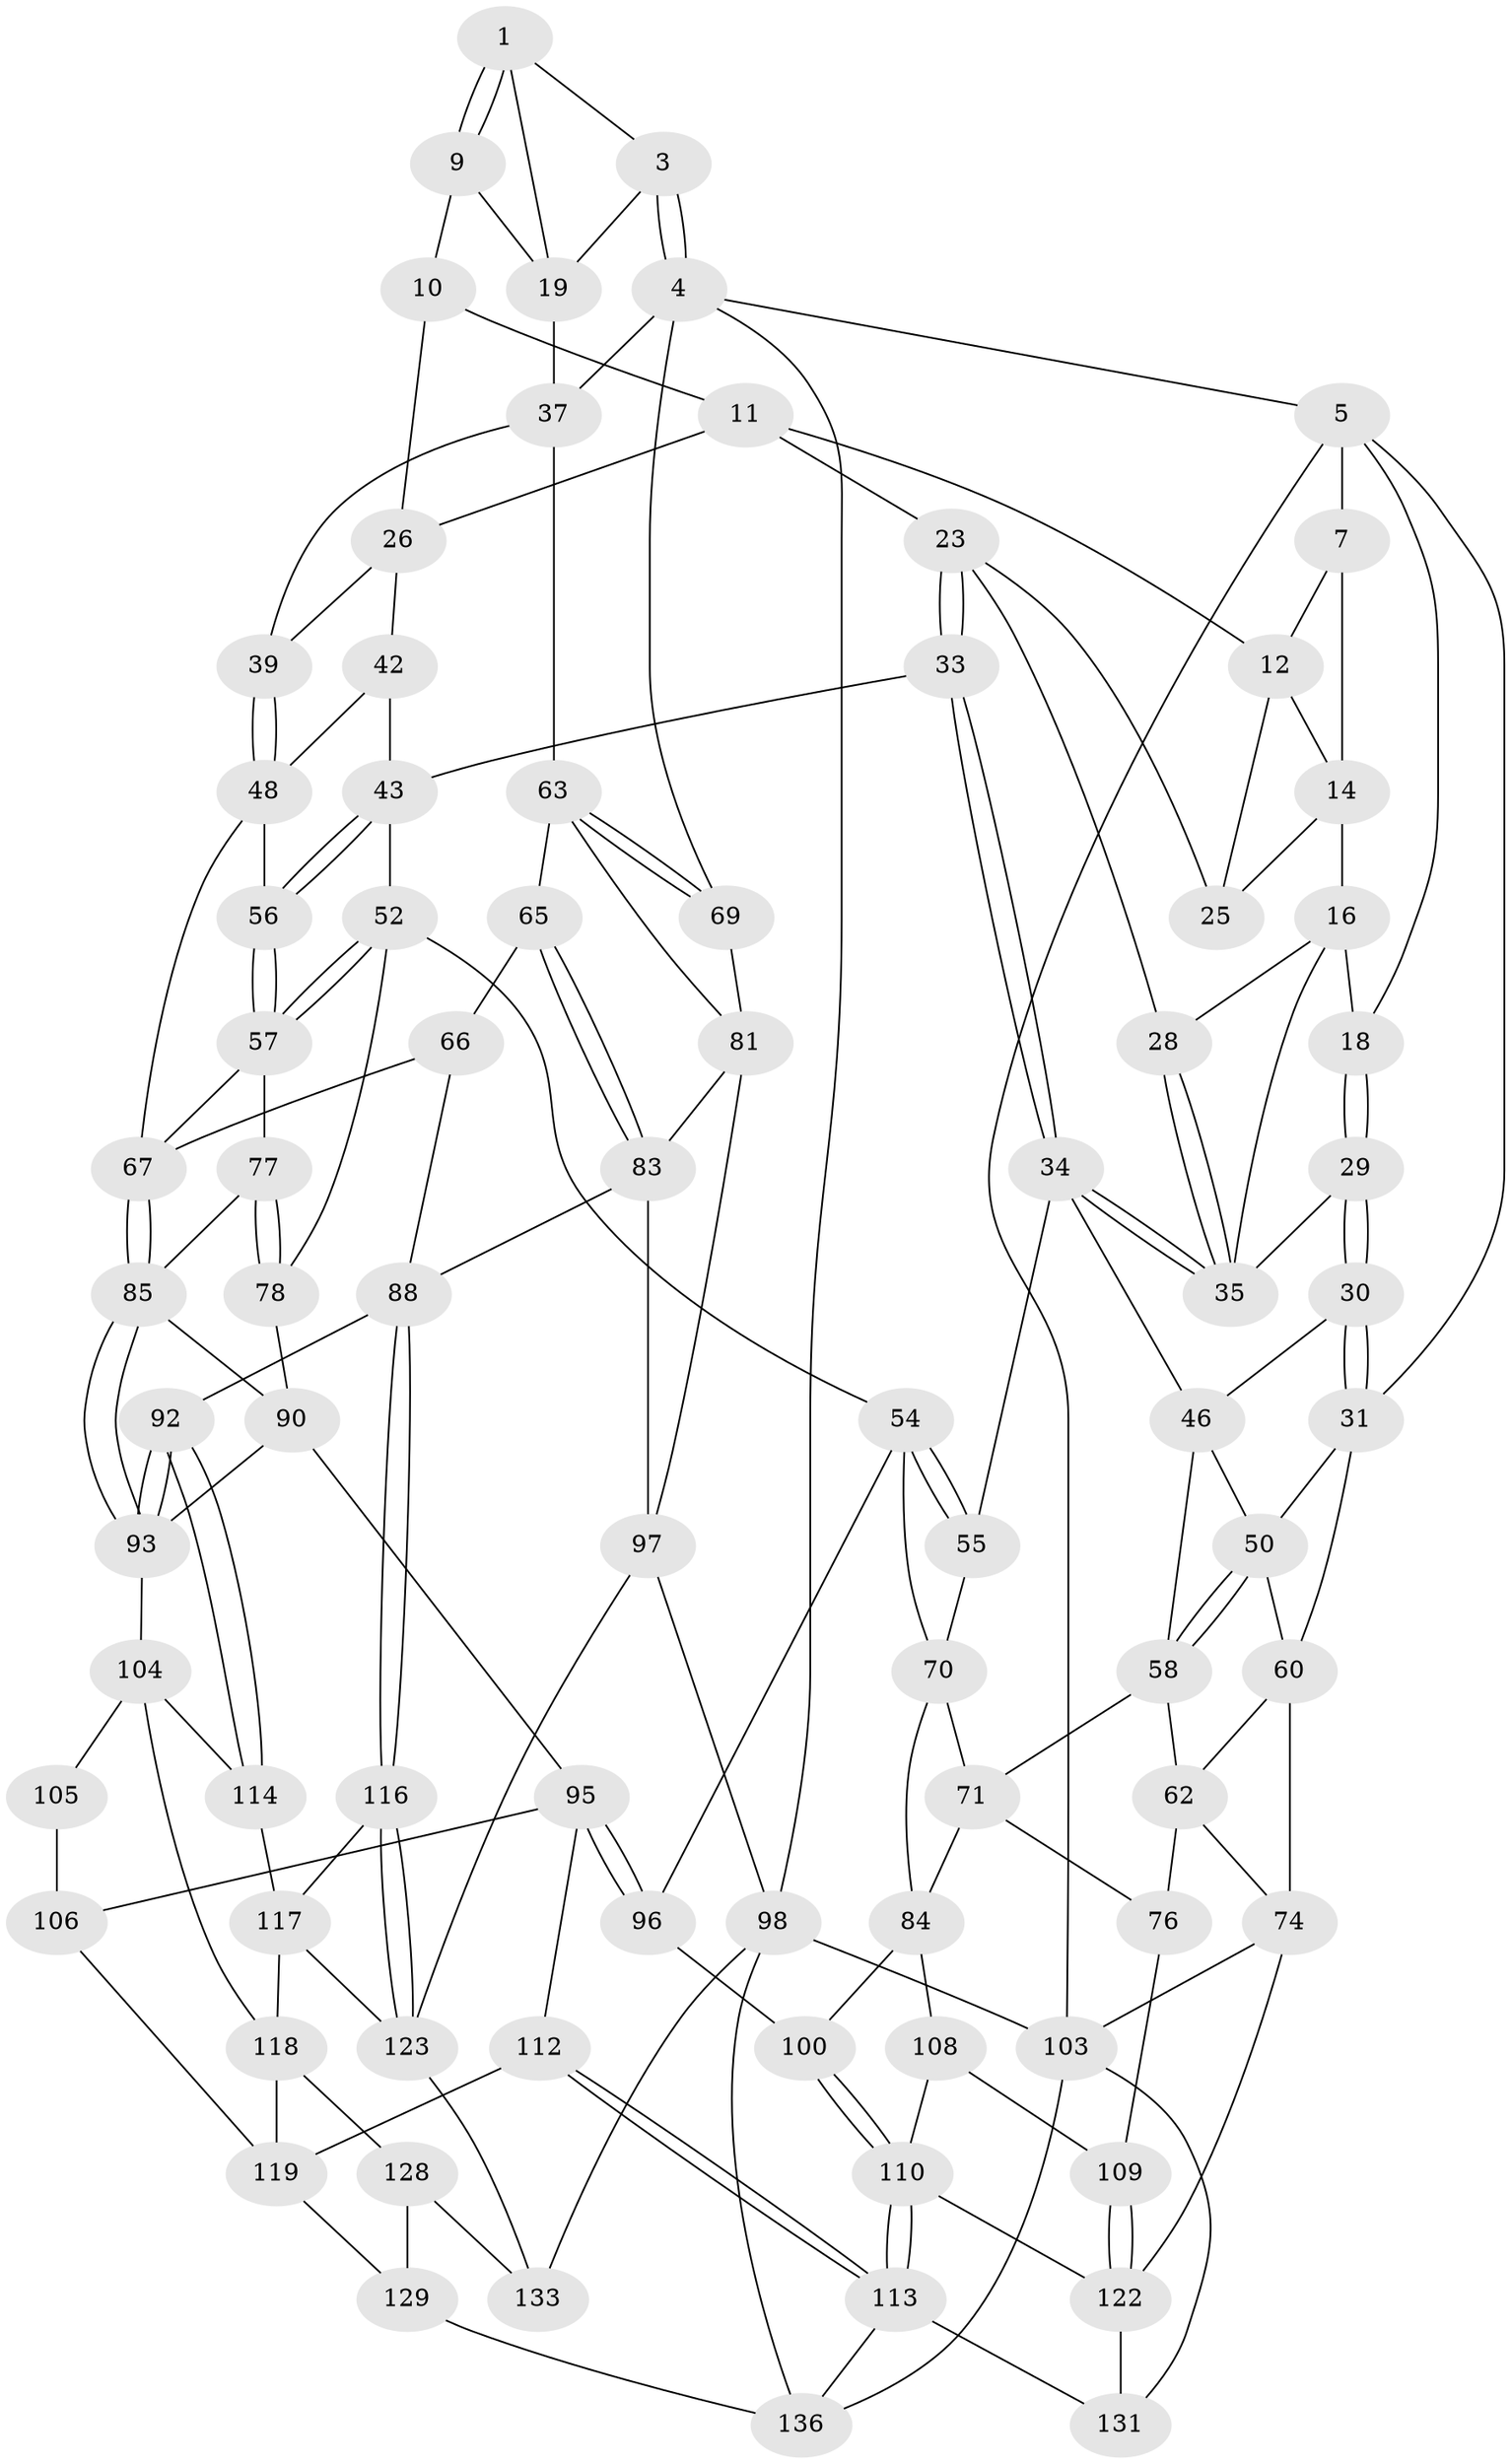 // original degree distribution, {3: 0.014492753623188406, 4: 0.21014492753623187, 6: 0.1956521739130435, 5: 0.5797101449275363}
// Generated by graph-tools (version 1.1) at 2025/11/02/27/25 16:11:59]
// undirected, 83 vertices, 179 edges
graph export_dot {
graph [start="1"]
  node [color=gray90,style=filled];
  1 [pos="+0.6742143831924563+0",super="+2"];
  3 [pos="+1+0"];
  4 [pos="+1+0",super="+41"];
  5 [pos="+0+0",super="+6"];
  7 [pos="+0.17163820055839246+0",super="+8"];
  9 [pos="+0.6701588948006201+0",super="+20"];
  10 [pos="+0.551485784956366+0.06911679519279443",super="+21"];
  11 [pos="+0.5232725490131297+0.07005763780145033",super="+22"];
  12 [pos="+0.46338238993886993+0.011385747173331434",super="+13"];
  14 [pos="+0.2807484978793464+0",super="+15"];
  16 [pos="+0.24692572706071408+0.12743268876319394",super="+17"];
  18 [pos="+0.07519275658439774+0.037619419993832066"];
  19 [pos="+0.777401929305315+0.11490712935037424",super="+27"];
  23 [pos="+0.48667288797740255+0.2032372733320149",super="+24"];
  25 [pos="+0.3941744201015972+0.08560266321166135"];
  26 [pos="+0.6341539543230497+0.17448164127812504",super="+40"];
  28 [pos="+0.3579222323686066+0.1348176659497474"];
  29 [pos="+0.08570924710544166+0.22664786957857963"];
  30 [pos="+0.06474217075475326+0.25615697399930804"];
  31 [pos="+0.013589860590472048+0.27502549294901385",super="+32"];
  33 [pos="+0.46413328816324617+0.2616887827442543"];
  34 [pos="+0.3281085729952729+0.31335882553781563",super="+45"];
  35 [pos="+0.32080362148010116+0.29949592966928773",super="+36"];
  37 [pos="+0.8483443856088745+0.18580800752515328",super="+38"];
  39 [pos="+0.7486483017937964+0.31871364235630595"];
  42 [pos="+0.6008212820580354+0.3097974534276529"];
  43 [pos="+0.5511767757949452+0.31802224519806394",super="+44"];
  46 [pos="+0.21651114484207112+0.38394259751702103",super="+47"];
  48 [pos="+0.6647251333201127+0.4296406887979447",super="+49"];
  50 [pos="+0.10013660352903844+0.38794668761324086",super="+51"];
  52 [pos="+0.4837516473788009+0.4667444861012495",super="+53"];
  54 [pos="+0.4329084599326774+0.5011235971674973",super="+79"];
  55 [pos="+0.3378805485810704+0.3347385896043189"];
  56 [pos="+0.5636693483601614+0.4304222162874008"];
  57 [pos="+0.5449292078773079+0.44819458863200673",super="+72"];
  58 [pos="+0.1733226659730974+0.4416563964918336",super="+59"];
  60 [pos="+0.058843137026937775+0.4010866153000358",super="+61"];
  62 [pos="+0.07747115725664278+0.4704648361073643",super="+73"];
  63 [pos="+0.8137460559739946+0.32692597758269093",super="+64"];
  65 [pos="+0.8387235485116672+0.47458741571278007"];
  66 [pos="+0.8000424318590866+0.5021643682101583"];
  67 [pos="+0.6907871766018409+0.5123873538737735",super="+68"];
  69 [pos="+1+0.3664496753848982"];
  70 [pos="+0.2877409218781326+0.5131448111393516",super="+80"];
  71 [pos="+0.20801105812733264+0.4905974607033233",super="+75"];
  74 [pos="+0+0.6072756204014709",super="+102"];
  76 [pos="+0.059493101835059105+0.6387958106322862"];
  77 [pos="+0.5794379138827067+0.5504414860078107"];
  78 [pos="+0.5682183585513704+0.5565759273267923"];
  81 [pos="+1+0.46007302290681745",super="+82"];
  83 [pos="+0.8942975238890946+0.5672975749082139",super="+87"];
  84 [pos="+0.2532903391727651+0.6394887611293664",super="+101"];
  85 [pos="+0.684278411212053+0.5516862734393015",super="+86"];
  88 [pos="+0.8491459739406917+0.6951875218020609",super="+89"];
  90 [pos="+0.6074642748138579+0.6467574968894706",super="+91"];
  92 [pos="+0.7571546528921389+0.669482554964516"];
  93 [pos="+0.6960374698990521+0.6573617315593572",super="+94"];
  95 [pos="+0.46855135718341795+0.6698015065844559",super="+107"];
  96 [pos="+0.43151805840213825+0.6415358142564538"];
  97 [pos="+1+0.7275036125791339",super="+99"];
  98 [pos="+1+1",super="+138"];
  100 [pos="+0.3742695966542767+0.6689623848983907"];
  103 [pos="+0+1",super="+132"];
  104 [pos="+0.659345086638031+0.6977602998728955",super="+115"];
  105 [pos="+0.6149595035509736+0.7253681482652761"];
  106 [pos="+0.5244508042577642+0.7304834532075728",super="+120"];
  108 [pos="+0.20069242478965726+0.7166524142880535"];
  109 [pos="+0.14550195692059834+0.704680490988357"];
  110 [pos="+0.3392757827169453+0.8160607789776609",super="+111"];
  112 [pos="+0.4745184405389428+0.8333617365298844"];
  113 [pos="+0.38402658786523075+0.8727454909389976",super="+130"];
  114 [pos="+0.7330938092935201+0.7748167958896411"];
  116 [pos="+0.8216799686854699+0.7866179319921226"];
  117 [pos="+0.7733607913341413+0.8088757667698427",super="+125"];
  118 [pos="+0.6653522842201389+0.8130948537054463",super="+126"];
  119 [pos="+0.5989199137483727+0.8121622527246445",super="+121"];
  122 [pos="+0.07717880535979732+0.8339437562802394",super="+124"];
  123 [pos="+0.874153013846977+0.9014316264583491",super="+127"];
  128 [pos="+0.6781439683907731+0.8807798271329244",super="+134"];
  129 [pos="+0.5401660089255828+0.8909456481773204",super="+135"];
  131 [pos="+0.204129592840604+0.9138184301036999"];
  133 [pos="+0.7704216691512803+1"];
  136 [pos="+0.495763002393774+1",super="+137"];
  1 -- 9;
  1 -- 9;
  1 -- 3;
  1 -- 19;
  3 -- 4;
  3 -- 4;
  3 -- 19;
  4 -- 5;
  4 -- 98;
  4 -- 69;
  4 -- 37;
  5 -- 103;
  5 -- 31;
  5 -- 18;
  5 -- 7;
  7 -- 14;
  7 -- 12;
  9 -- 10 [weight=2];
  9 -- 19;
  10 -- 11;
  10 -- 26;
  11 -- 12;
  11 -- 26;
  11 -- 23;
  12 -- 25;
  12 -- 14;
  14 -- 16;
  14 -- 25;
  16 -- 28;
  16 -- 18;
  16 -- 35;
  18 -- 29;
  18 -- 29;
  19 -- 37;
  23 -- 33;
  23 -- 33;
  23 -- 25;
  23 -- 28;
  26 -- 42;
  26 -- 39;
  28 -- 35;
  28 -- 35;
  29 -- 30;
  29 -- 30;
  29 -- 35;
  30 -- 31;
  30 -- 31;
  30 -- 46;
  31 -- 60;
  31 -- 50;
  33 -- 34;
  33 -- 34;
  33 -- 43;
  34 -- 35;
  34 -- 35;
  34 -- 46;
  34 -- 55;
  37 -- 39;
  37 -- 63;
  39 -- 48;
  39 -- 48;
  42 -- 43;
  42 -- 48;
  43 -- 56;
  43 -- 56;
  43 -- 52;
  46 -- 58;
  46 -- 50;
  48 -- 56;
  48 -- 67;
  50 -- 58;
  50 -- 58;
  50 -- 60;
  52 -- 57;
  52 -- 57;
  52 -- 54;
  52 -- 78;
  54 -- 55;
  54 -- 55;
  54 -- 96;
  54 -- 70;
  55 -- 70;
  56 -- 57;
  56 -- 57;
  57 -- 77;
  57 -- 67;
  58 -- 62;
  58 -- 71;
  60 -- 62;
  60 -- 74;
  62 -- 74;
  62 -- 76;
  63 -- 69;
  63 -- 69;
  63 -- 65;
  63 -- 81;
  65 -- 66;
  65 -- 83;
  65 -- 83;
  66 -- 67;
  66 -- 88;
  67 -- 85;
  67 -- 85;
  69 -- 81;
  70 -- 71;
  70 -- 84;
  71 -- 76;
  71 -- 84;
  74 -- 122;
  74 -- 103;
  76 -- 109;
  77 -- 78;
  77 -- 78;
  77 -- 85;
  78 -- 90;
  81 -- 83;
  81 -- 97;
  83 -- 88;
  83 -- 97;
  84 -- 108;
  84 -- 100;
  85 -- 93;
  85 -- 93;
  85 -- 90;
  88 -- 116;
  88 -- 116;
  88 -- 92;
  90 -- 95;
  90 -- 93;
  92 -- 93;
  92 -- 93;
  92 -- 114;
  92 -- 114;
  93 -- 104;
  95 -- 96;
  95 -- 96;
  95 -- 112;
  95 -- 106;
  96 -- 100;
  97 -- 98;
  97 -- 123;
  98 -- 103;
  98 -- 136;
  98 -- 133;
  100 -- 110;
  100 -- 110;
  103 -- 131;
  103 -- 136;
  104 -- 105;
  104 -- 114;
  104 -- 118;
  105 -- 106 [weight=2];
  106 -- 119;
  108 -- 109;
  108 -- 110;
  109 -- 122;
  109 -- 122;
  110 -- 113;
  110 -- 113;
  110 -- 122;
  112 -- 113;
  112 -- 113;
  112 -- 119;
  113 -- 131;
  113 -- 136;
  114 -- 117;
  116 -- 117;
  116 -- 123;
  116 -- 123;
  117 -- 123;
  117 -- 118;
  118 -- 119;
  118 -- 128;
  119 -- 129;
  122 -- 131;
  123 -- 133;
  128 -- 129 [weight=2];
  128 -- 133;
  129 -- 136;
}
